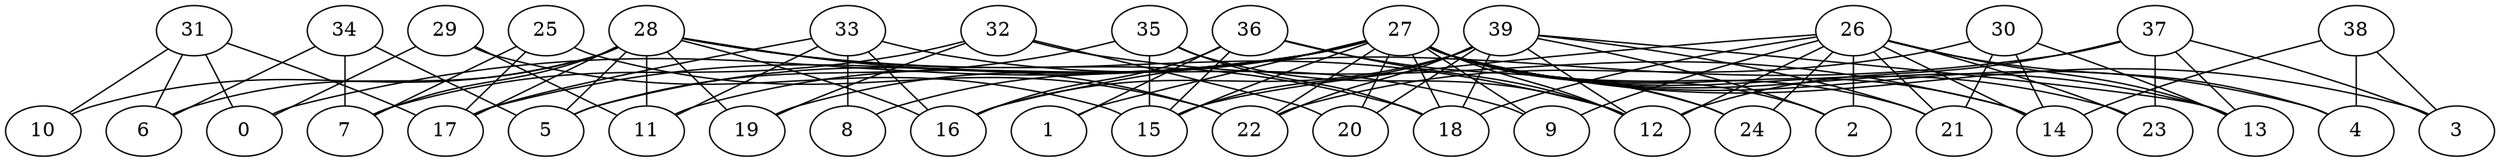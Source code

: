 /* Created by igraph @VERSION@ */
graph {
  0 [
    type=0
  ];
  1 [
    type=0
  ];
  2 [
    type=0
  ];
  3 [
    type=0
  ];
  4 [
    type=0
  ];
  5 [
    type=0
  ];
  6 [
    type=0
  ];
  7 [
    type=0
  ];
  8 [
    type=0
  ];
  9 [
    type=0
  ];
  10 [
    type=0
  ];
  11 [
    type=0
  ];
  12 [
    type=0
  ];
  13 [
    type=0
  ];
  14 [
    type=0
  ];
  15 [
    type=0
  ];
  16 [
    type=0
  ];
  17 [
    type=0
  ];
  18 [
    type=0
  ];
  19 [
    type=0
  ];
  20 [
    type=0
  ];
  21 [
    type=0
  ];
  22 [
    type=0
  ];
  23 [
    type=0
  ];
  24 [
    type=0
  ];
  25 [
    type=1
  ];
  26 [
    type=1
  ];
  27 [
    type=1
  ];
  28 [
    type=1
  ];
  29 [
    type=1
  ];
  30 [
    type=1
  ];
  31 [
    type=1
  ];
  32 [
    type=1
  ];
  33 [
    type=1
  ];
  34 [
    type=1
  ];
  35 [
    type=1
  ];
  36 [
    type=1
  ];
  37 [
    type=1
  ];
  38 [
    type=1
  ];
  39 [
    type=1
  ];

  27 -- 0;
  29 -- 0;
  31 -- 0;
  27 -- 1;
  36 -- 1;
  26 -- 2;
  27 -- 2;
  39 -- 2;
  27 -- 3;
  37 -- 3;
  38 -- 3;
  26 -- 4;
  27 -- 4;
  38 -- 4;
  27 -- 5;
  28 -- 5;
  34 -- 5;
  35 -- 5;
  28 -- 6;
  31 -- 6;
  34 -- 6;
  25 -- 7;
  28 -- 7;
  32 -- 7;
  34 -- 7;
  27 -- 8;
  33 -- 8;
  26 -- 9;
  27 -- 9;
  33 -- 9;
  28 -- 10;
  31 -- 10;
  27 -- 11;
  28 -- 11;
  29 -- 11;
  33 -- 11;
  26 -- 12;
  27 -- 12;
  28 -- 12;
  35 -- 12;
  36 -- 12;
  37 -- 12;
  39 -- 12;
  26 -- 13;
  27 -- 13;
  30 -- 13;
  37 -- 13;
  39 -- 13;
  26 -- 14;
  27 -- 14;
  30 -- 14;
  32 -- 14;
  38 -- 14;
  26 -- 15;
  27 -- 15;
  29 -- 15;
  35 -- 15;
  36 -- 15;
  39 -- 15;
  28 -- 16;
  33 -- 16;
  36 -- 16;
  37 -- 16;
  39 -- 16;
  25 -- 17;
  27 -- 17;
  28 -- 17;
  31 -- 17;
  33 -- 17;
  26 -- 18;
  27 -- 18;
  28 -- 18;
  35 -- 18;
  39 -- 18;
  27 -- 19;
  28 -- 19;
  32 -- 19;
  27 -- 20;
  32 -- 20;
  39 -- 20;
  26 -- 21;
  27 -- 21;
  30 -- 21;
  39 -- 21;
  25 -- 22;
  27 -- 22;
  28 -- 22;
  30 -- 22;
  39 -- 22;
  26 -- 23;
  27 -- 23;
  37 -- 23;
  26 -- 24;
  27 -- 24;
  36 -- 24;
}
